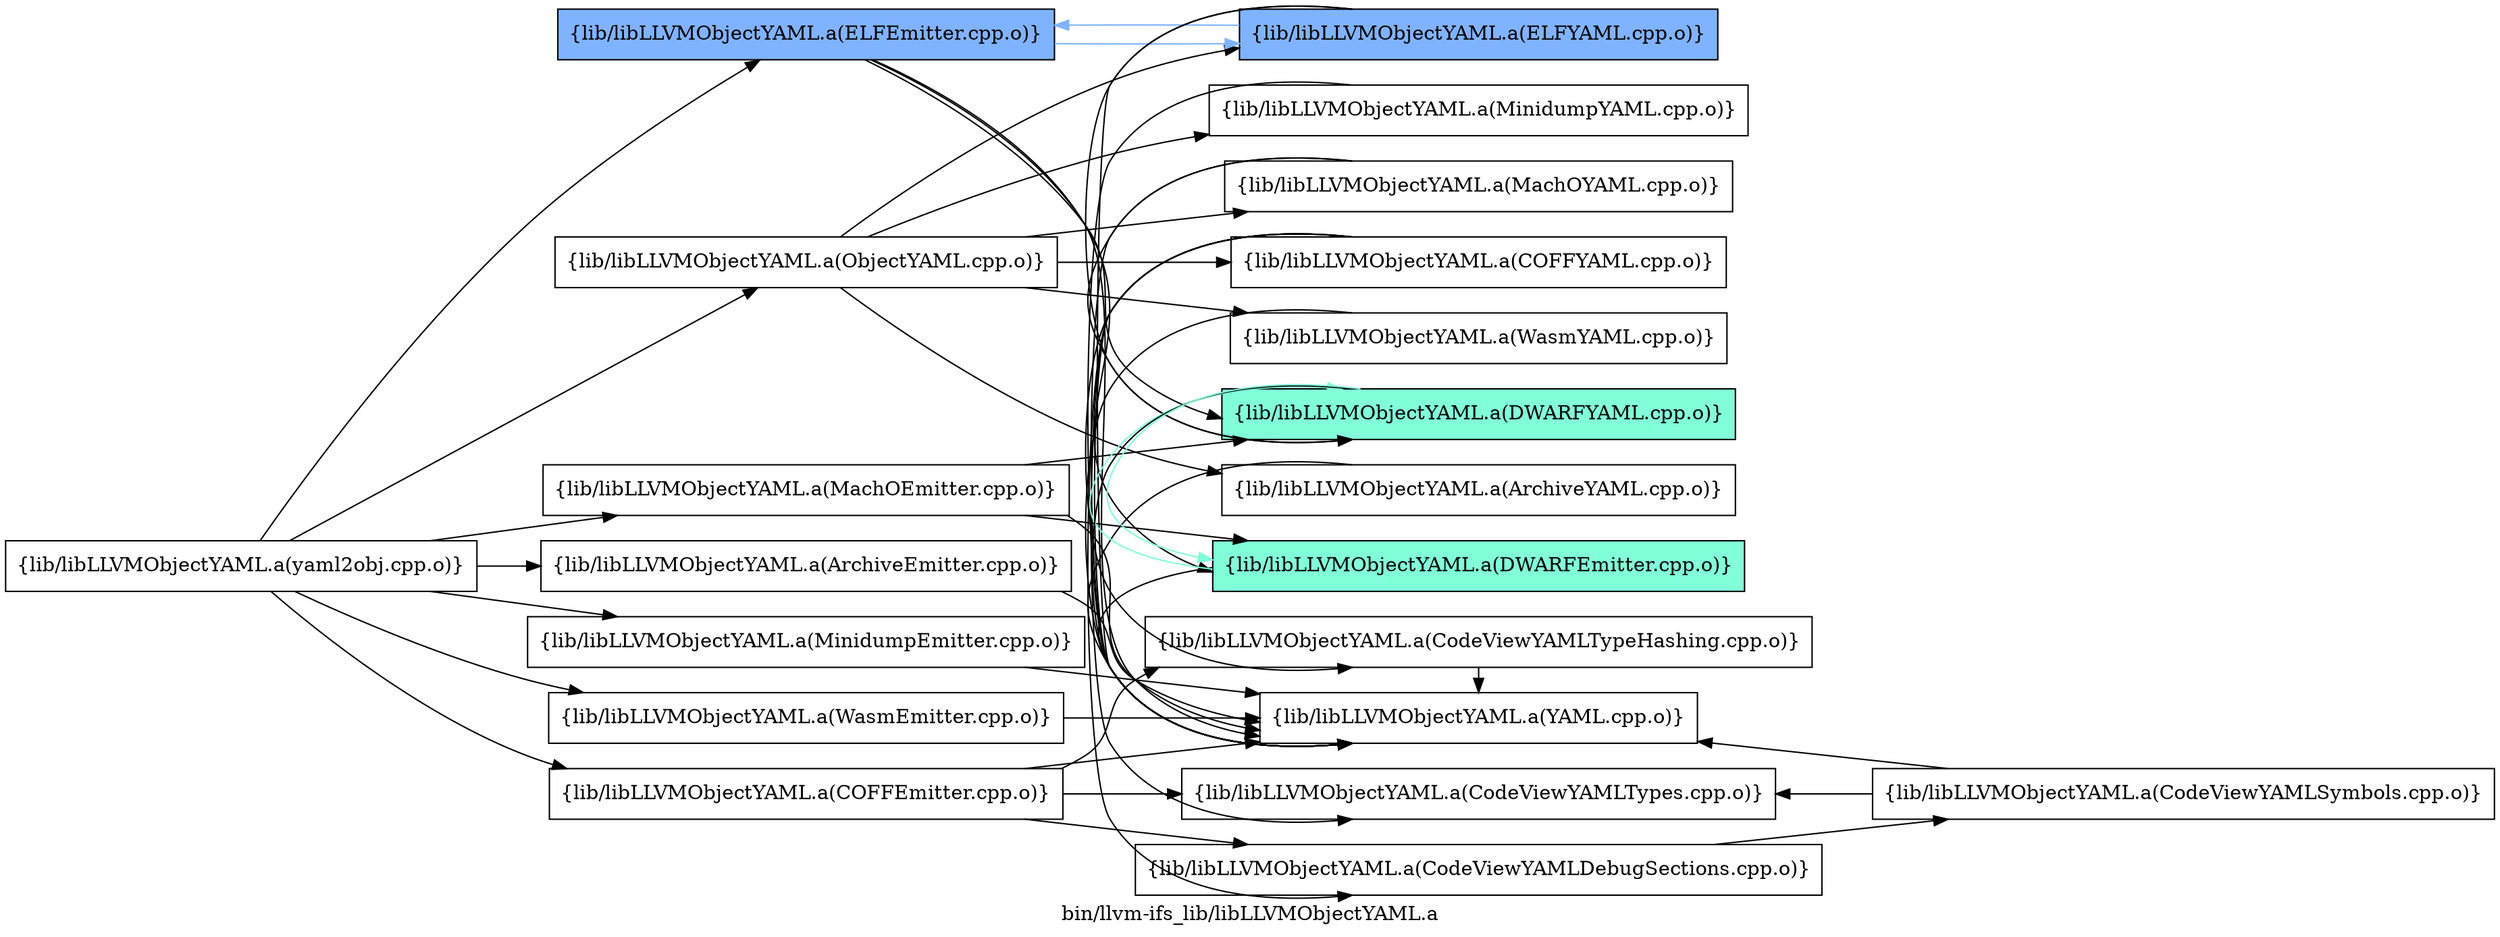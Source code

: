 digraph "bin/llvm-ifs_lib/libLLVMObjectYAML.a" {
	label="bin/llvm-ifs_lib/libLLVMObjectYAML.a";
	rankdir=LR;
	{ rank=same; Node0x55ffef7aa398;  }
	{ rank=same; Node0x55ffef7a9768; Node0x55ffef7a6608; Node0x55ffef7aab18; Node0x55ffef7aa488; Node0x55ffef7a9ee8; Node0x55ffef7a6ec8; Node0x55ffef7a66a8;  }
	{ rank=same; Node0x55ffef7a8a98; Node0x55ffef7a7cd8; Node0x55ffef7acb98; Node0x55ffef7a99e8; Node0x55ffef7a9218; Node0x55ffef7a8ae8; Node0x55ffef7a6928; Node0x55ffef7a63d8; Node0x55ffef7a7f58; Node0x55ffef7a9858; Node0x55ffef7a8a48; Node0x55ffef7aa7f8;  }

	Node0x55ffef7aa398 [shape=record,shape=box,group=0,label="{lib/libLLVMObjectYAML.a(yaml2obj.cpp.o)}"];
	Node0x55ffef7aa398 -> Node0x55ffef7a9768;
	Node0x55ffef7aa398 -> Node0x55ffef7a6608;
	Node0x55ffef7aa398 -> Node0x55ffef7aab18;
	Node0x55ffef7aa398 -> Node0x55ffef7aa488;
	Node0x55ffef7aa398 -> Node0x55ffef7a9ee8;
	Node0x55ffef7aa398 -> Node0x55ffef7a6ec8;
	Node0x55ffef7aa398 -> Node0x55ffef7a66a8;
	Node0x55ffef7a9768 [shape=record,shape=box,group=0,label="{lib/libLLVMObjectYAML.a(ObjectYAML.cpp.o)}"];
	Node0x55ffef7a9768 -> Node0x55ffef7a8a98;
	Node0x55ffef7a9768 -> Node0x55ffef7a7cd8;
	Node0x55ffef7a9768 -> Node0x55ffef7acb98;
	Node0x55ffef7a9768 -> Node0x55ffef7a99e8;
	Node0x55ffef7a9768 -> Node0x55ffef7a9218;
	Node0x55ffef7a9768 -> Node0x55ffef7a8ae8;
	Node0x55ffef7a6608 [shape=record,shape=box,group=2,style=filled,fillcolor="0.600000 0.5 1",label="{lib/libLLVMObjectYAML.a(ELFEmitter.cpp.o)}"];
	Node0x55ffef7a6608 -> Node0x55ffef7a8a98[color="0.600000 0.5 1"];
	Node0x55ffef7a6608 -> Node0x55ffef7a6928;
	Node0x55ffef7a6608 -> Node0x55ffef7a63d8;
	Node0x55ffef7a6608 -> Node0x55ffef7a7f58;
	Node0x55ffef7aab18 [shape=record,shape=box,group=0,label="{lib/libLLVMObjectYAML.a(ArchiveEmitter.cpp.o)}"];
	Node0x55ffef7aab18 -> Node0x55ffef7a6928;
	Node0x55ffef7aa488 [shape=record,shape=box,group=0,label="{lib/libLLVMObjectYAML.a(COFFEmitter.cpp.o)}"];
	Node0x55ffef7aa488 -> Node0x55ffef7a6928;
	Node0x55ffef7aa488 -> Node0x55ffef7a9858;
	Node0x55ffef7aa488 -> Node0x55ffef7a8a48;
	Node0x55ffef7aa488 -> Node0x55ffef7aa7f8;
	Node0x55ffef7a9ee8 [shape=record,shape=box,group=0,label="{lib/libLLVMObjectYAML.a(MachOEmitter.cpp.o)}"];
	Node0x55ffef7a9ee8 -> Node0x55ffef7a6928;
	Node0x55ffef7a9ee8 -> Node0x55ffef7a63d8;
	Node0x55ffef7a9ee8 -> Node0x55ffef7a7f58;
	Node0x55ffef7a6ec8 [shape=record,shape=box,group=0,label="{lib/libLLVMObjectYAML.a(MinidumpEmitter.cpp.o)}"];
	Node0x55ffef7a6ec8 -> Node0x55ffef7a6928;
	Node0x55ffef7a66a8 [shape=record,shape=box,group=0,label="{lib/libLLVMObjectYAML.a(WasmEmitter.cpp.o)}"];
	Node0x55ffef7a66a8 -> Node0x55ffef7a6928;
	Node0x55ffef7a8a98 [shape=record,shape=box,group=2,style=filled,fillcolor="0.600000 0.5 1",label="{lib/libLLVMObjectYAML.a(ELFYAML.cpp.o)}"];
	Node0x55ffef7a8a98 -> Node0x55ffef7a6928;
	Node0x55ffef7a8a98 -> Node0x55ffef7a6608[color="0.600000 0.5 1"];
	Node0x55ffef7a8a98 -> Node0x55ffef7a7f58;
	Node0x55ffef7a7cd8 [shape=record,shape=box,group=0,label="{lib/libLLVMObjectYAML.a(COFFYAML.cpp.o)}"];
	Node0x55ffef7a7cd8 -> Node0x55ffef7a6928;
	Node0x55ffef7a7cd8 -> Node0x55ffef7a9858;
	Node0x55ffef7a7cd8 -> Node0x55ffef7a8a48;
	Node0x55ffef7a7cd8 -> Node0x55ffef7aa7f8;
	Node0x55ffef7acb98 [shape=record,shape=box,group=0,label="{lib/libLLVMObjectYAML.a(MachOYAML.cpp.o)}"];
	Node0x55ffef7acb98 -> Node0x55ffef7a6928;
	Node0x55ffef7acb98 -> Node0x55ffef7a7f58;
	Node0x55ffef7a99e8 [shape=record,shape=box,group=0,label="{lib/libLLVMObjectYAML.a(WasmYAML.cpp.o)}"];
	Node0x55ffef7a99e8 -> Node0x55ffef7a6928;
	Node0x55ffef7a9218 [shape=record,shape=box,group=0,label="{lib/libLLVMObjectYAML.a(ArchiveYAML.cpp.o)}"];
	Node0x55ffef7a9218 -> Node0x55ffef7a6928;
	Node0x55ffef7a8ae8 [shape=record,shape=box,group=0,label="{lib/libLLVMObjectYAML.a(MinidumpYAML.cpp.o)}"];
	Node0x55ffef7a8ae8 -> Node0x55ffef7a6928;
	Node0x55ffef7a6928 [shape=record,shape=box,group=0,label="{lib/libLLVMObjectYAML.a(YAML.cpp.o)}"];
	Node0x55ffef7a7f58 [shape=record,shape=box,group=1,style=filled,fillcolor="0.450000 0.5 1",label="{lib/libLLVMObjectYAML.a(DWARFYAML.cpp.o)}"];
	Node0x55ffef7a7f58 -> Node0x55ffef7a6928;
	Node0x55ffef7a7f58 -> Node0x55ffef7a63d8[color="0.450000 0.5 1"];
	Node0x55ffef7a63d8 [shape=record,shape=box,group=1,style=filled,fillcolor="0.450000 0.5 1",label="{lib/libLLVMObjectYAML.a(DWARFEmitter.cpp.o)}"];
	Node0x55ffef7a63d8 -> Node0x55ffef7a6928;
	Node0x55ffef7a63d8 -> Node0x55ffef7a7f58[color="0.450000 0.5 1"];
	Node0x55ffef7a9858 [shape=record,shape=box,group=0,label="{lib/libLLVMObjectYAML.a(CodeViewYAMLTypeHashing.cpp.o)}"];
	Node0x55ffef7a9858 -> Node0x55ffef7a6928;
	Node0x55ffef7a8a48 [shape=record,shape=box,group=0,label="{lib/libLLVMObjectYAML.a(CodeViewYAMLDebugSections.cpp.o)}"];
	Node0x55ffef7a8a48 -> Node0x55ffef7aae88;
	Node0x55ffef7aa7f8 [shape=record,shape=box,group=0,label="{lib/libLLVMObjectYAML.a(CodeViewYAMLTypes.cpp.o)}"];
	Node0x55ffef7aae88 [shape=record,shape=box,group=0,label="{lib/libLLVMObjectYAML.a(CodeViewYAMLSymbols.cpp.o)}"];
	Node0x55ffef7aae88 -> Node0x55ffef7a6928;
	Node0x55ffef7aae88 -> Node0x55ffef7aa7f8;
}

